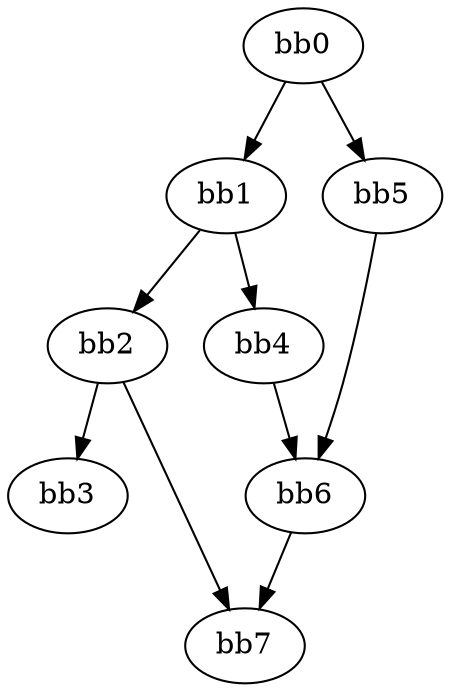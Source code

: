 digraph {
    0 [ label = "bb0\l" ]
    1 [ label = "bb1\l" ]
    2 [ label = "bb2\l" ]
    3 [ label = "bb3\l" ]
    4 [ label = "bb4\l" ]
    5 [ label = "bb5\l" ]
    6 [ label = "bb6\l" ]
    7 [ label = "bb7\l" ]
    0 -> 1 [ ]
    0 -> 5 [ ]
    1 -> 2 [ ]
    1 -> 4 [ ]
    2 -> 3 [ ]
    2 -> 7 [ ]
    4 -> 6 [ ]
    5 -> 6 [ ]
    6 -> 7 [ ]
}

